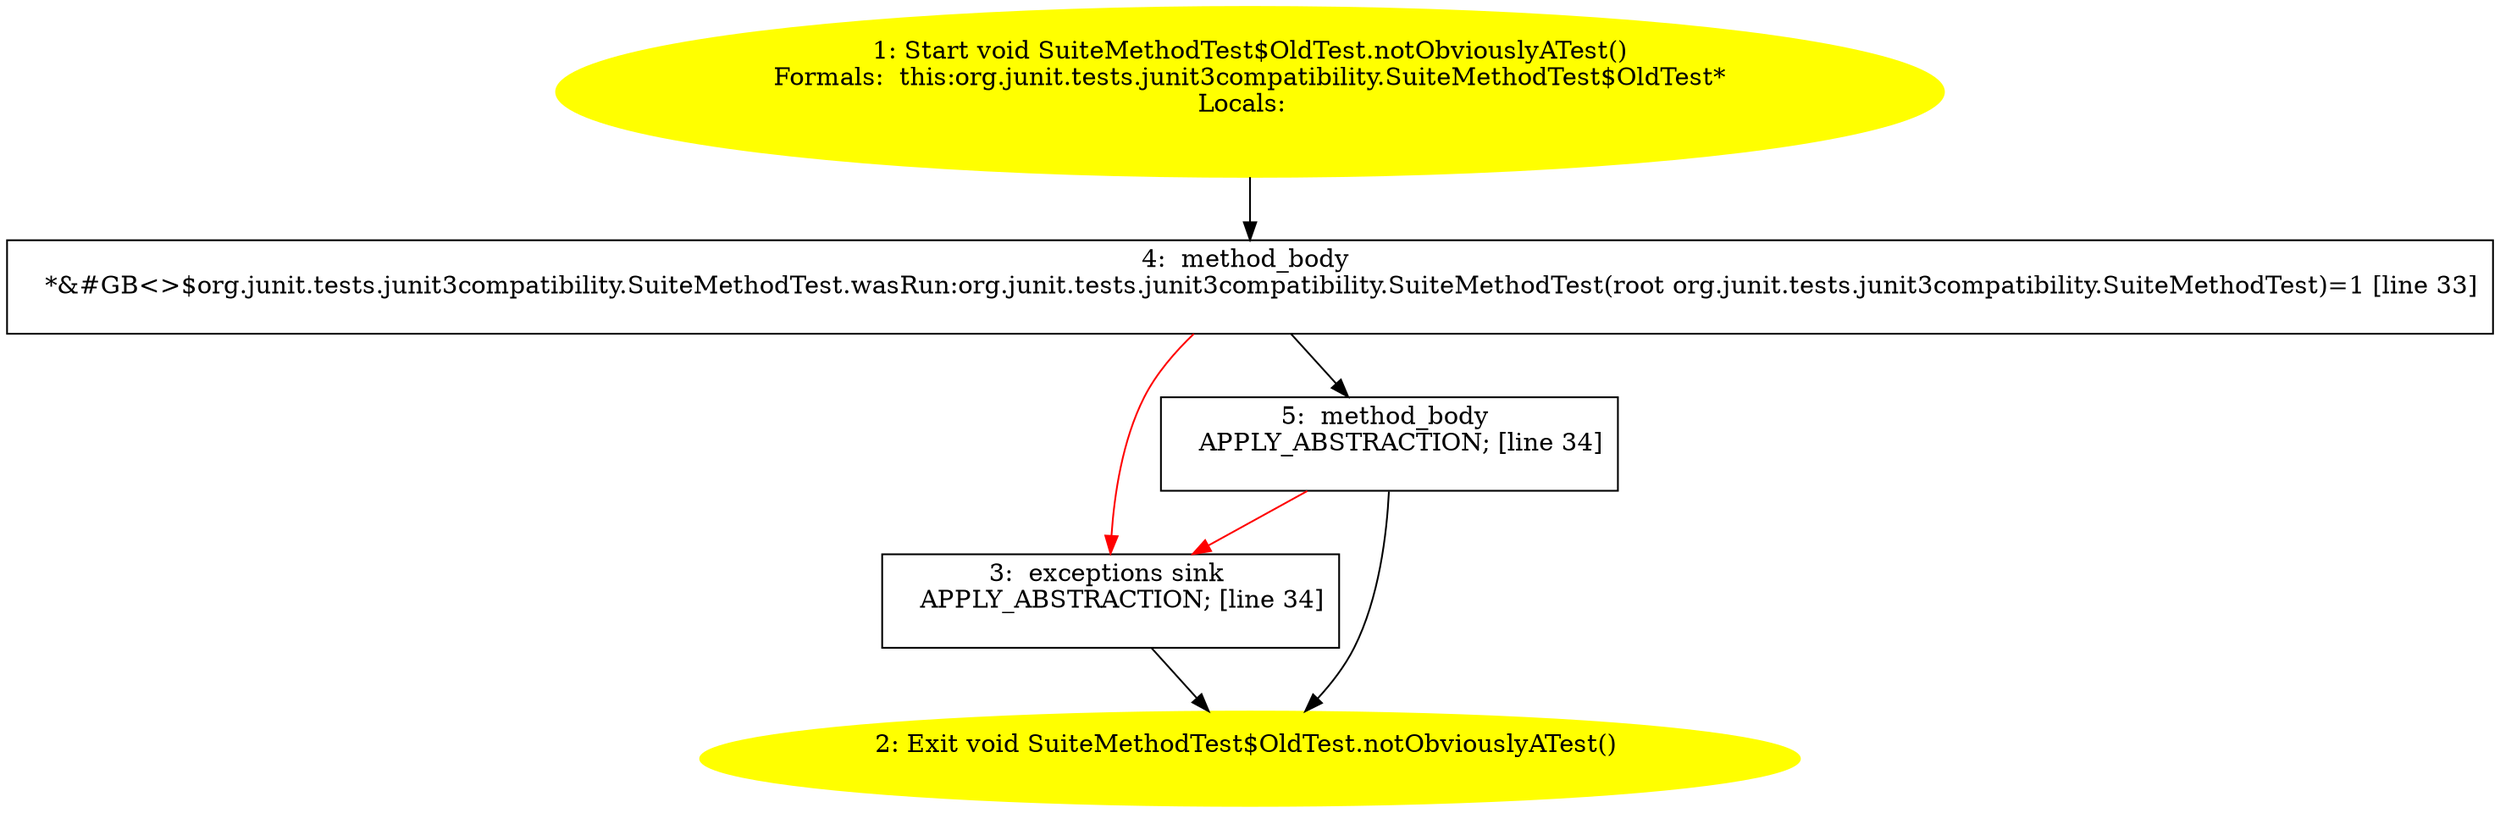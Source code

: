 /* @generated */
digraph cfg {
"org.junit.tests.junit3compatibility.SuiteMethodTest$OldTest.notObviouslyATest():void.b6a133f3df2390156a4f6f5b80ce4f8c_1" [label="1: Start void SuiteMethodTest$OldTest.notObviouslyATest()\nFormals:  this:org.junit.tests.junit3compatibility.SuiteMethodTest$OldTest*\nLocals:  \n  " color=yellow style=filled]
	

	 "org.junit.tests.junit3compatibility.SuiteMethodTest$OldTest.notObviouslyATest():void.b6a133f3df2390156a4f6f5b80ce4f8c_1" -> "org.junit.tests.junit3compatibility.SuiteMethodTest$OldTest.notObviouslyATest():void.b6a133f3df2390156a4f6f5b80ce4f8c_4" ;
"org.junit.tests.junit3compatibility.SuiteMethodTest$OldTest.notObviouslyATest():void.b6a133f3df2390156a4f6f5b80ce4f8c_2" [label="2: Exit void SuiteMethodTest$OldTest.notObviouslyATest() \n  " color=yellow style=filled]
	

"org.junit.tests.junit3compatibility.SuiteMethodTest$OldTest.notObviouslyATest():void.b6a133f3df2390156a4f6f5b80ce4f8c_3" [label="3:  exceptions sink \n   APPLY_ABSTRACTION; [line 34]\n " shape="box"]
	

	 "org.junit.tests.junit3compatibility.SuiteMethodTest$OldTest.notObviouslyATest():void.b6a133f3df2390156a4f6f5b80ce4f8c_3" -> "org.junit.tests.junit3compatibility.SuiteMethodTest$OldTest.notObviouslyATest():void.b6a133f3df2390156a4f6f5b80ce4f8c_2" ;
"org.junit.tests.junit3compatibility.SuiteMethodTest$OldTest.notObviouslyATest():void.b6a133f3df2390156a4f6f5b80ce4f8c_4" [label="4:  method_body \n   *&#GB<>$org.junit.tests.junit3compatibility.SuiteMethodTest.wasRun:org.junit.tests.junit3compatibility.SuiteMethodTest(root org.junit.tests.junit3compatibility.SuiteMethodTest)=1 [line 33]\n " shape="box"]
	

	 "org.junit.tests.junit3compatibility.SuiteMethodTest$OldTest.notObviouslyATest():void.b6a133f3df2390156a4f6f5b80ce4f8c_4" -> "org.junit.tests.junit3compatibility.SuiteMethodTest$OldTest.notObviouslyATest():void.b6a133f3df2390156a4f6f5b80ce4f8c_5" ;
	 "org.junit.tests.junit3compatibility.SuiteMethodTest$OldTest.notObviouslyATest():void.b6a133f3df2390156a4f6f5b80ce4f8c_4" -> "org.junit.tests.junit3compatibility.SuiteMethodTest$OldTest.notObviouslyATest():void.b6a133f3df2390156a4f6f5b80ce4f8c_3" [color="red" ];
"org.junit.tests.junit3compatibility.SuiteMethodTest$OldTest.notObviouslyATest():void.b6a133f3df2390156a4f6f5b80ce4f8c_5" [label="5:  method_body \n   APPLY_ABSTRACTION; [line 34]\n " shape="box"]
	

	 "org.junit.tests.junit3compatibility.SuiteMethodTest$OldTest.notObviouslyATest():void.b6a133f3df2390156a4f6f5b80ce4f8c_5" -> "org.junit.tests.junit3compatibility.SuiteMethodTest$OldTest.notObviouslyATest():void.b6a133f3df2390156a4f6f5b80ce4f8c_2" ;
	 "org.junit.tests.junit3compatibility.SuiteMethodTest$OldTest.notObviouslyATest():void.b6a133f3df2390156a4f6f5b80ce4f8c_5" -> "org.junit.tests.junit3compatibility.SuiteMethodTest$OldTest.notObviouslyATest():void.b6a133f3df2390156a4f6f5b80ce4f8c_3" [color="red" ];
}
